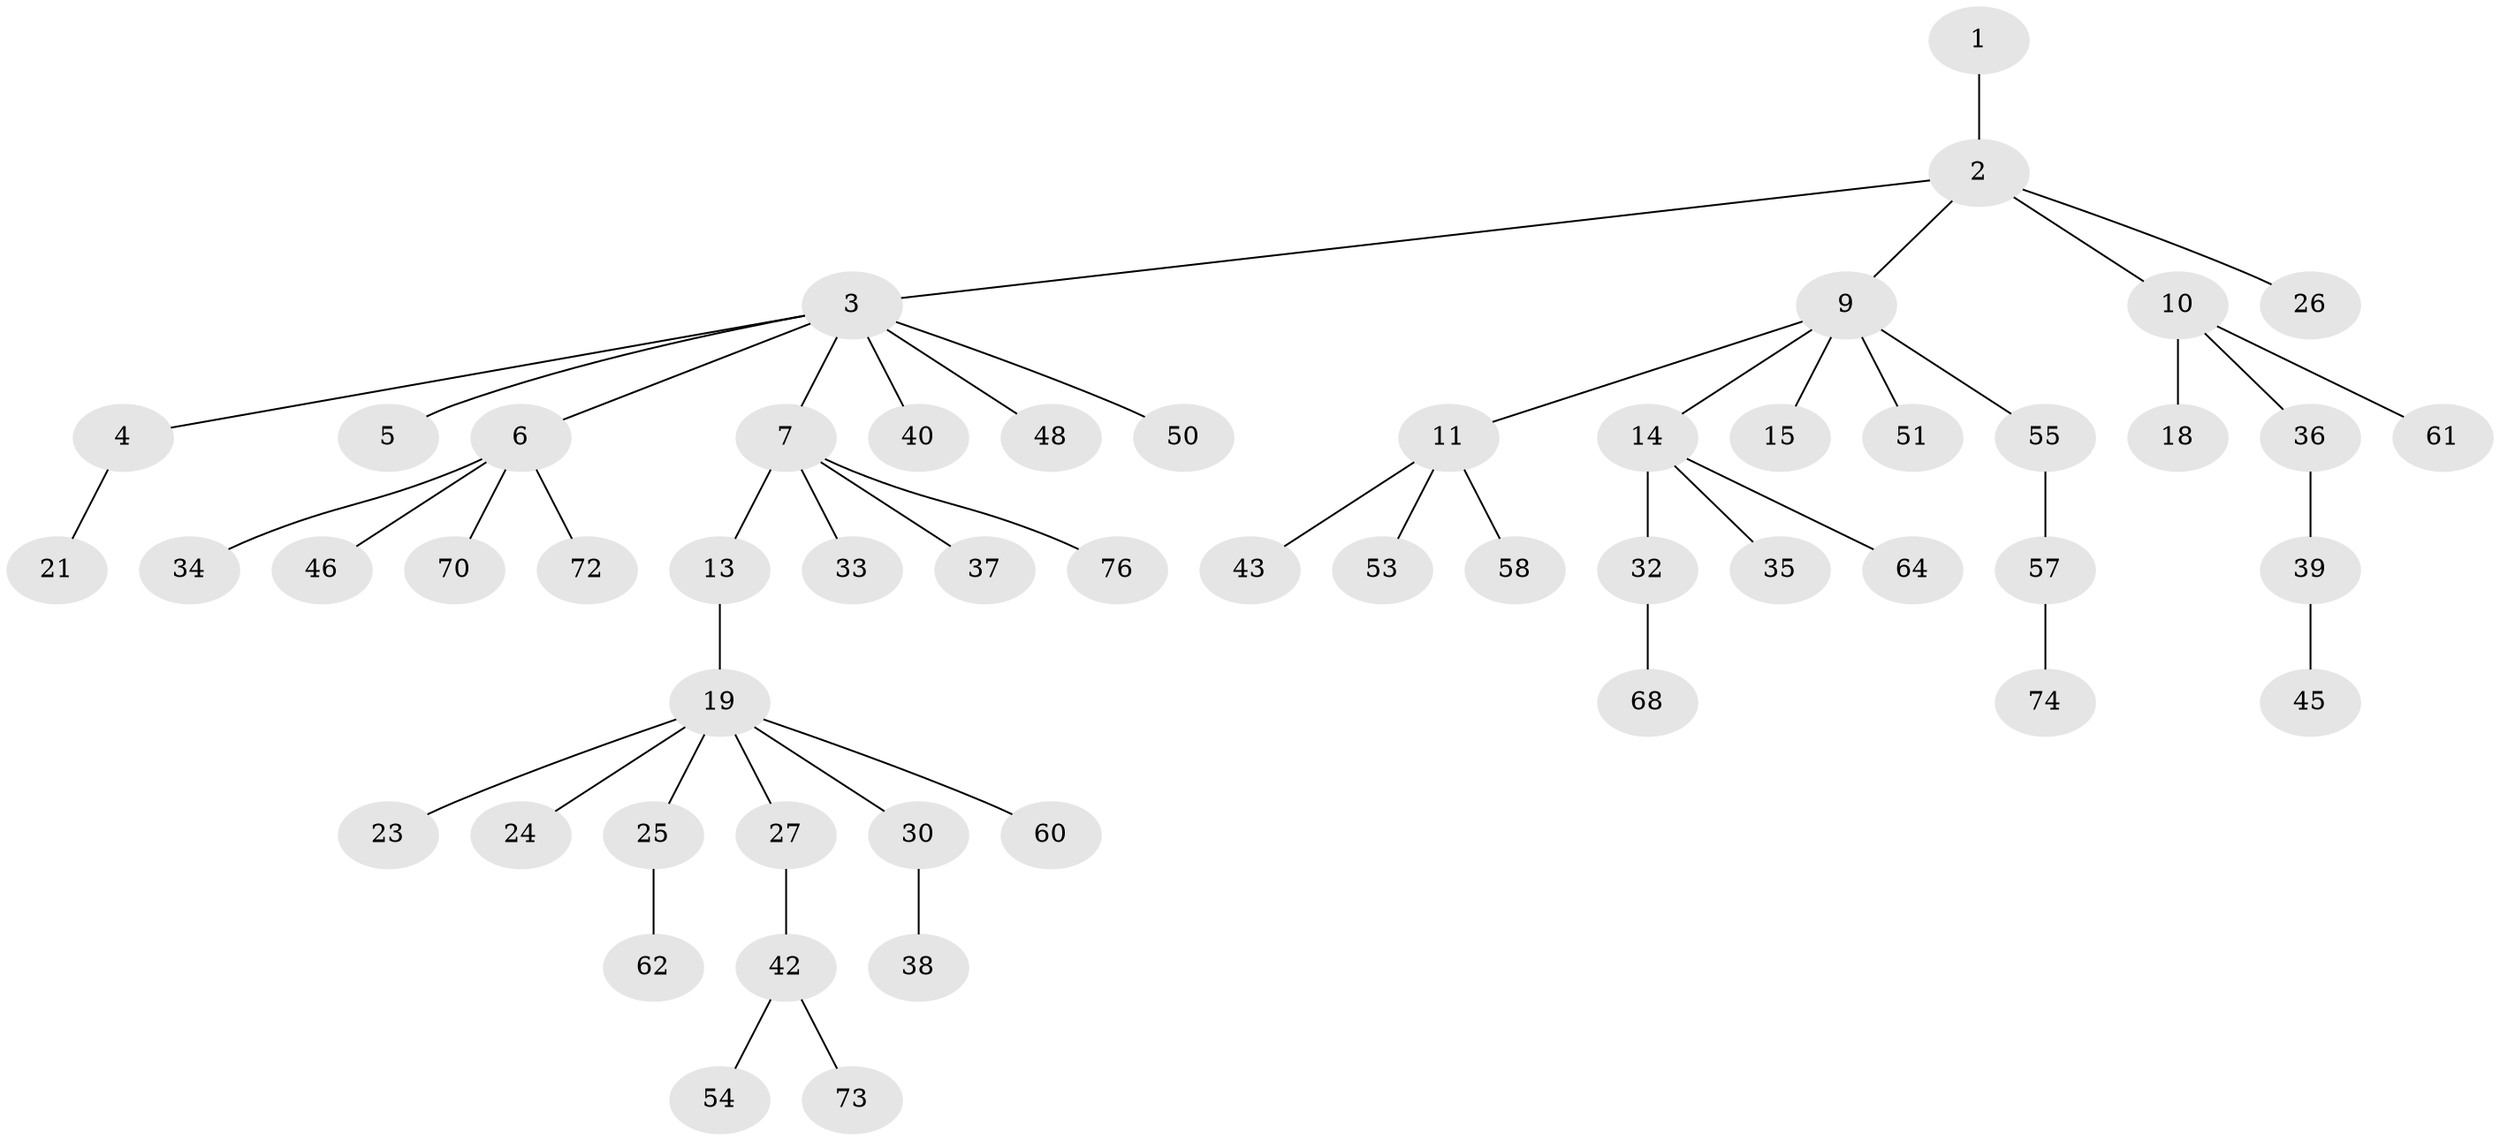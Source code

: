 // original degree distribution, {1: 0.5, 6: 0.013157894736842105, 9: 0.013157894736842105, 3: 0.14473684210526316, 4: 0.05263157894736842, 5: 0.02631578947368421, 2: 0.25}
// Generated by graph-tools (version 1.1) at 2025/42/03/06/25 10:42:02]
// undirected, 53 vertices, 52 edges
graph export_dot {
graph [start="1"]
  node [color=gray90,style=filled];
  1;
  2 [super="+31"];
  3 [super="+8"];
  4 [super="+17"];
  5;
  6 [super="+56"];
  7 [super="+16"];
  9 [super="+29"];
  10 [super="+12"];
  11 [super="+22"];
  13;
  14 [super="+28"];
  15 [super="+44"];
  18 [super="+47"];
  19 [super="+20"];
  21 [super="+71"];
  23;
  24 [super="+52"];
  25;
  26;
  27;
  30;
  32 [super="+66"];
  33;
  34;
  35 [super="+67"];
  36;
  37;
  38 [super="+75"];
  39 [super="+41"];
  40;
  42 [super="+49"];
  43;
  45;
  46 [super="+63"];
  48;
  50;
  51;
  53;
  54;
  55;
  57 [super="+59"];
  58;
  60;
  61 [super="+69"];
  62 [super="+65"];
  64;
  68;
  70;
  72;
  73;
  74;
  76;
  1 -- 2;
  2 -- 3;
  2 -- 9;
  2 -- 10;
  2 -- 26;
  3 -- 4;
  3 -- 5;
  3 -- 6;
  3 -- 7;
  3 -- 40;
  3 -- 48;
  3 -- 50;
  4 -- 21;
  6 -- 34;
  6 -- 46;
  6 -- 72;
  6 -- 70;
  7 -- 13;
  7 -- 33;
  7 -- 76;
  7 -- 37;
  9 -- 11;
  9 -- 14;
  9 -- 15;
  9 -- 51;
  9 -- 55;
  10 -- 36;
  10 -- 18;
  10 -- 61;
  11 -- 43;
  11 -- 53;
  11 -- 58;
  13 -- 19;
  14 -- 32;
  14 -- 64;
  14 -- 35;
  19 -- 25;
  19 -- 60;
  19 -- 23;
  19 -- 24;
  19 -- 27;
  19 -- 30;
  25 -- 62;
  27 -- 42;
  30 -- 38;
  32 -- 68;
  36 -- 39;
  39 -- 45;
  42 -- 54;
  42 -- 73;
  55 -- 57;
  57 -- 74;
}
